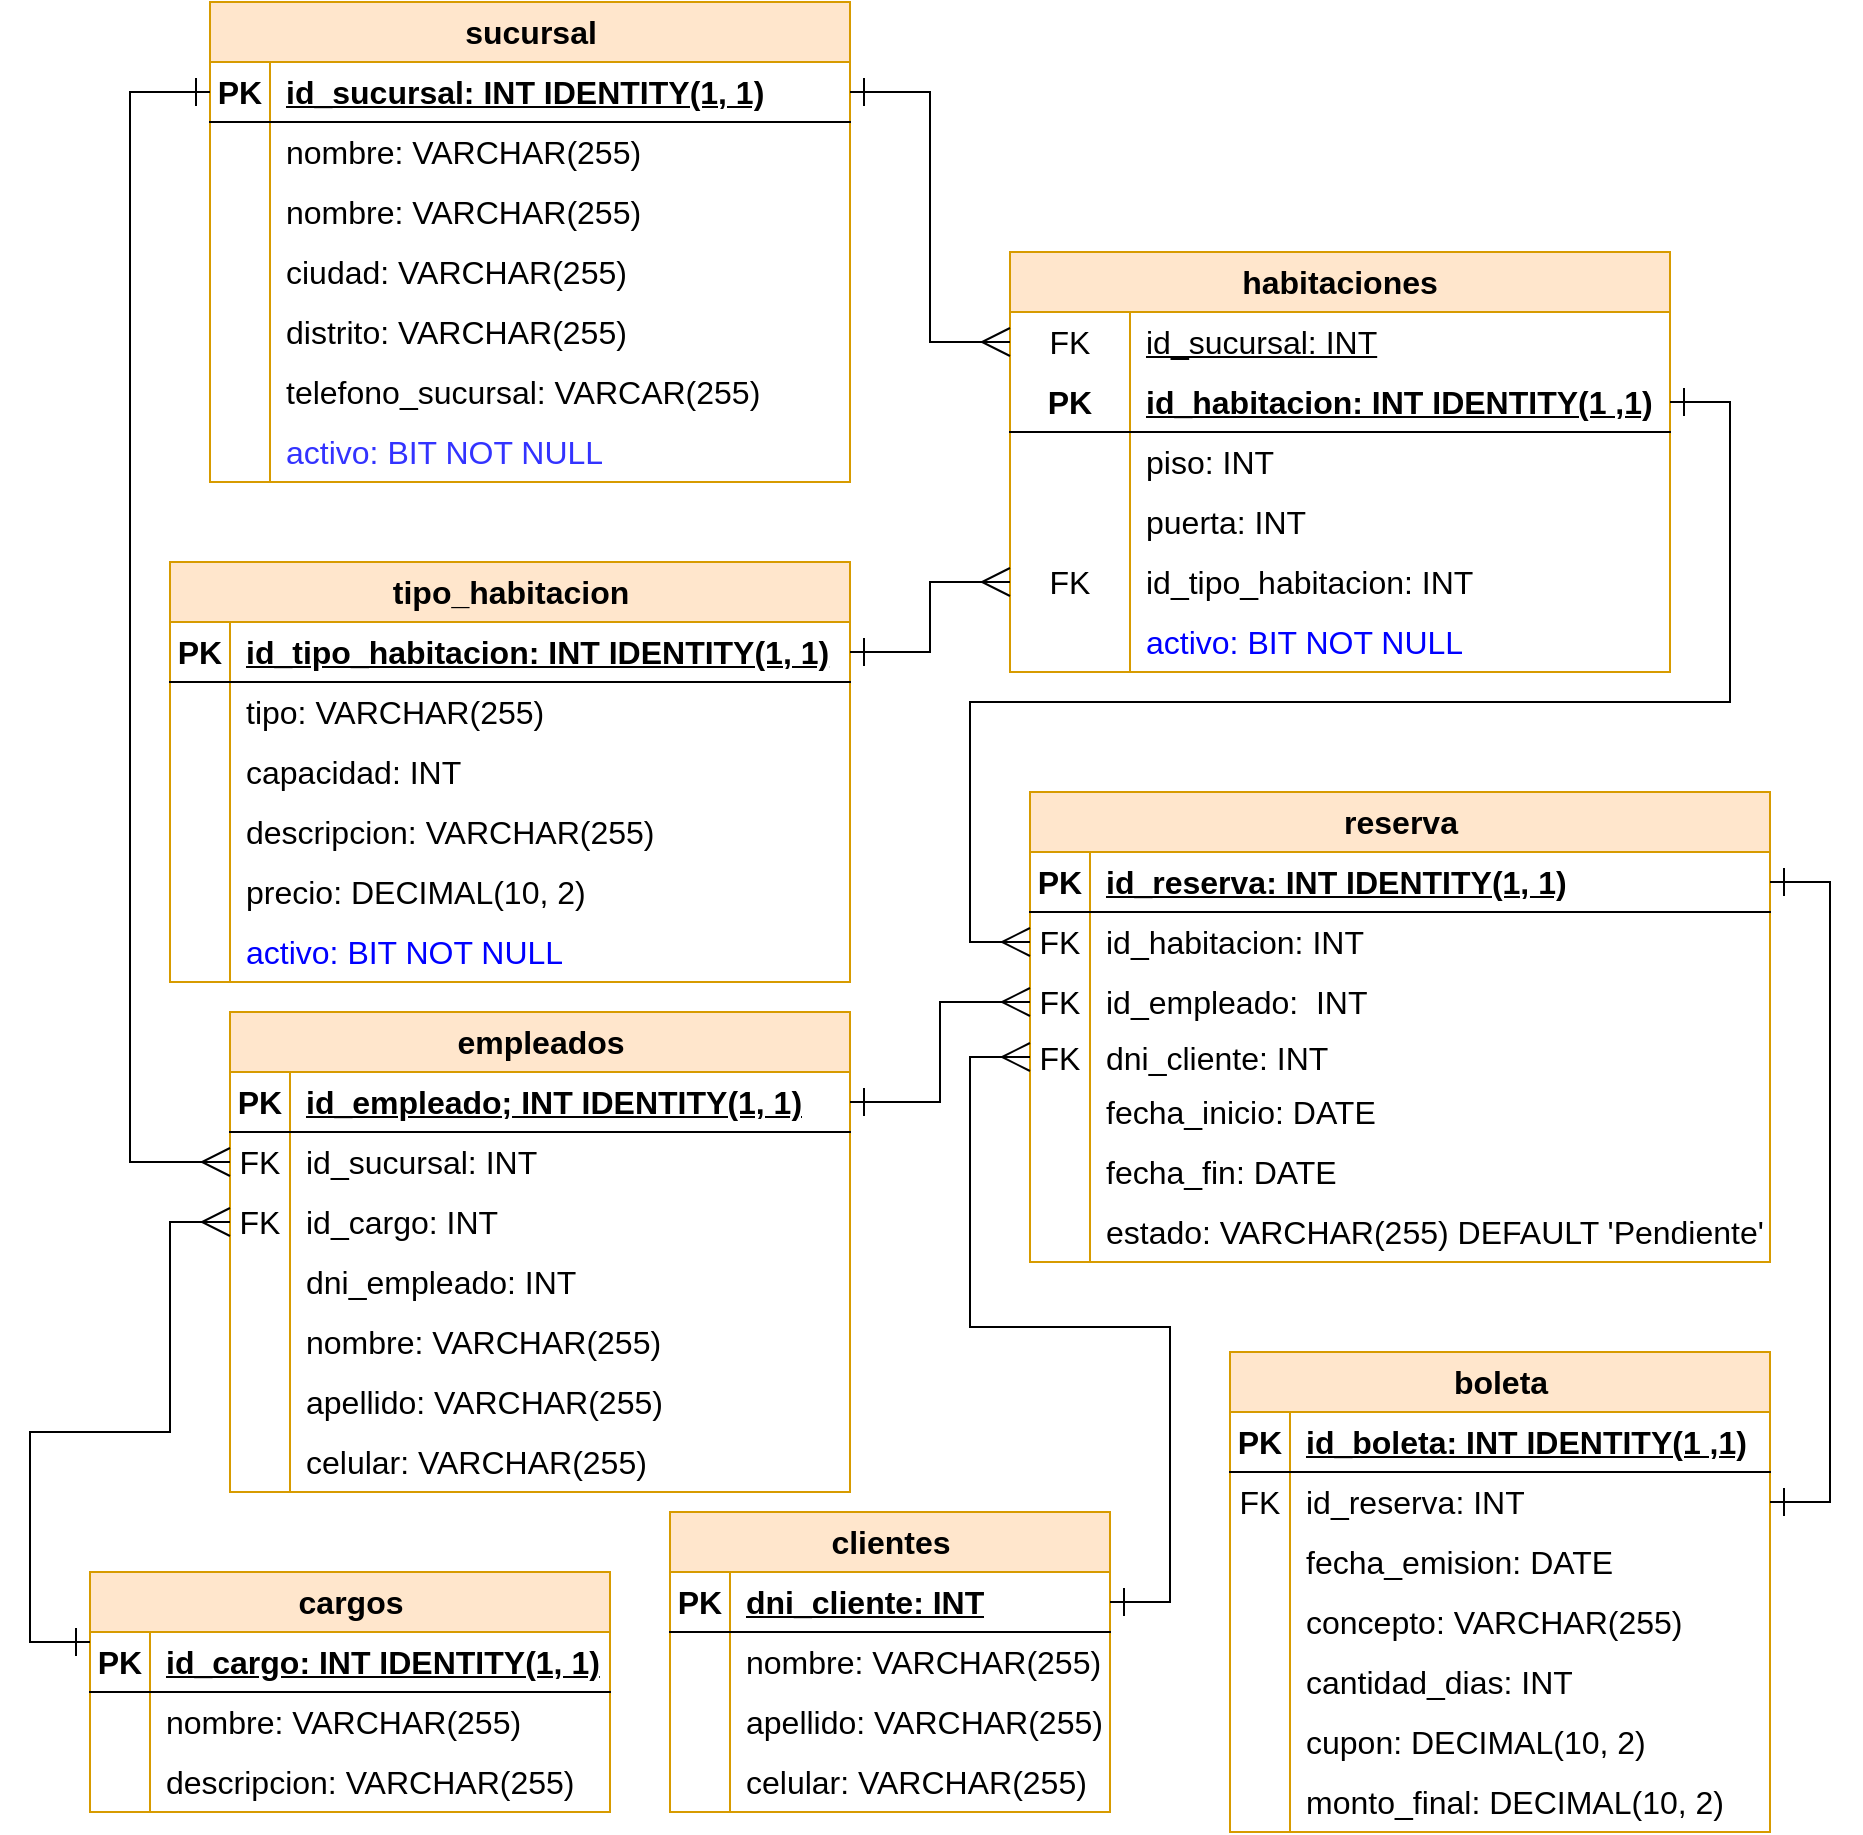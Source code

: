 <mxfile version="21.6.1" type="device">
  <diagram name="Página-1" id="YOK00ozwjnFonZcXRfXA">
    <mxGraphModel dx="1746" dy="1093" grid="1" gridSize="10" guides="1" tooltips="1" connect="1" arrows="1" fold="1" page="1" pageScale="1" pageWidth="827" pageHeight="1169" math="0" shadow="0">
      <root>
        <mxCell id="0" />
        <mxCell id="1" parent="0" />
        <mxCell id="idw_pob4-VaM7m_s-vsf-1" value="sucursal" style="shape=table;startSize=30;container=1;collapsible=1;childLayout=tableLayout;fixedRows=1;rowLines=0;fontStyle=1;align=center;resizeLast=1;html=1;fontSize=16;fillColor=#ffe6cc;strokeColor=#d79b00;" parent="1" vertex="1">
          <mxGeometry x="120" y="150" width="320" height="240" as="geometry" />
        </mxCell>
        <mxCell id="idw_pob4-VaM7m_s-vsf-2" value="" style="shape=tableRow;horizontal=0;startSize=0;swimlaneHead=0;swimlaneBody=0;fillColor=none;collapsible=0;dropTarget=0;points=[[0,0.5],[1,0.5]];portConstraint=eastwest;top=0;left=0;right=0;bottom=1;fontSize=16;" parent="idw_pob4-VaM7m_s-vsf-1" vertex="1">
          <mxGeometry y="30" width="320" height="30" as="geometry" />
        </mxCell>
        <mxCell id="idw_pob4-VaM7m_s-vsf-3" value="PK" style="shape=partialRectangle;connectable=0;fillColor=none;top=0;left=0;bottom=0;right=0;fontStyle=1;overflow=hidden;whiteSpace=wrap;html=1;fontSize=16;" parent="idw_pob4-VaM7m_s-vsf-2" vertex="1">
          <mxGeometry width="30" height="30" as="geometry">
            <mxRectangle width="30" height="30" as="alternateBounds" />
          </mxGeometry>
        </mxCell>
        <mxCell id="idw_pob4-VaM7m_s-vsf-4" value="id_sucursal: INT IDENTITY(1, 1)" style="shape=partialRectangle;connectable=0;fillColor=none;top=0;left=0;bottom=0;right=0;align=left;spacingLeft=6;fontStyle=5;overflow=hidden;whiteSpace=wrap;html=1;fontSize=16;" parent="idw_pob4-VaM7m_s-vsf-2" vertex="1">
          <mxGeometry x="30" width="290" height="30" as="geometry">
            <mxRectangle width="290" height="30" as="alternateBounds" />
          </mxGeometry>
        </mxCell>
        <mxCell id="90td7QfZkLWVVBEEtIiL-7" value="" style="shape=tableRow;horizontal=0;startSize=0;swimlaneHead=0;swimlaneBody=0;fillColor=none;collapsible=0;dropTarget=0;points=[[0,0.5],[1,0.5]];portConstraint=eastwest;top=0;left=0;right=0;bottom=0;fontSize=16;" vertex="1" parent="idw_pob4-VaM7m_s-vsf-1">
          <mxGeometry y="60" width="320" height="30" as="geometry" />
        </mxCell>
        <mxCell id="90td7QfZkLWVVBEEtIiL-8" value="" style="shape=partialRectangle;connectable=0;fillColor=none;top=0;left=0;bottom=0;right=0;editable=1;overflow=hidden;whiteSpace=wrap;html=1;fontSize=16;" vertex="1" parent="90td7QfZkLWVVBEEtIiL-7">
          <mxGeometry width="30" height="30" as="geometry">
            <mxRectangle width="30" height="30" as="alternateBounds" />
          </mxGeometry>
        </mxCell>
        <mxCell id="90td7QfZkLWVVBEEtIiL-9" value="nombre: VARCHAR(255)" style="shape=partialRectangle;connectable=0;fillColor=none;top=0;left=0;bottom=0;right=0;align=left;spacingLeft=6;overflow=hidden;whiteSpace=wrap;html=1;fontSize=16;" vertex="1" parent="90td7QfZkLWVVBEEtIiL-7">
          <mxGeometry x="30" width="290" height="30" as="geometry">
            <mxRectangle width="290" height="30" as="alternateBounds" />
          </mxGeometry>
        </mxCell>
        <mxCell id="idw_pob4-VaM7m_s-vsf-5" value="" style="shape=tableRow;horizontal=0;startSize=0;swimlaneHead=0;swimlaneBody=0;fillColor=none;collapsible=0;dropTarget=0;points=[[0,0.5],[1,0.5]];portConstraint=eastwest;top=0;left=0;right=0;bottom=0;fontSize=16;" parent="idw_pob4-VaM7m_s-vsf-1" vertex="1">
          <mxGeometry y="90" width="320" height="30" as="geometry" />
        </mxCell>
        <mxCell id="idw_pob4-VaM7m_s-vsf-6" value="" style="shape=partialRectangle;connectable=0;fillColor=none;top=0;left=0;bottom=0;right=0;editable=1;overflow=hidden;whiteSpace=wrap;html=1;fontSize=16;" parent="idw_pob4-VaM7m_s-vsf-5" vertex="1">
          <mxGeometry width="30" height="30" as="geometry">
            <mxRectangle width="30" height="30" as="alternateBounds" />
          </mxGeometry>
        </mxCell>
        <mxCell id="idw_pob4-VaM7m_s-vsf-7" value="nombre: VARCHAR(255)" style="shape=partialRectangle;connectable=0;fillColor=none;top=0;left=0;bottom=0;right=0;align=left;spacingLeft=6;overflow=hidden;whiteSpace=wrap;html=1;fontSize=16;" parent="idw_pob4-VaM7m_s-vsf-5" vertex="1">
          <mxGeometry x="30" width="290" height="30" as="geometry">
            <mxRectangle width="290" height="30" as="alternateBounds" />
          </mxGeometry>
        </mxCell>
        <mxCell id="idw_pob4-VaM7m_s-vsf-8" value="" style="shape=tableRow;horizontal=0;startSize=0;swimlaneHead=0;swimlaneBody=0;fillColor=none;collapsible=0;dropTarget=0;points=[[0,0.5],[1,0.5]];portConstraint=eastwest;top=0;left=0;right=0;bottom=0;fontSize=16;" parent="idw_pob4-VaM7m_s-vsf-1" vertex="1">
          <mxGeometry y="120" width="320" height="30" as="geometry" />
        </mxCell>
        <mxCell id="idw_pob4-VaM7m_s-vsf-9" value="" style="shape=partialRectangle;connectable=0;fillColor=none;top=0;left=0;bottom=0;right=0;editable=1;overflow=hidden;whiteSpace=wrap;html=1;fontSize=16;" parent="idw_pob4-VaM7m_s-vsf-8" vertex="1">
          <mxGeometry width="30" height="30" as="geometry">
            <mxRectangle width="30" height="30" as="alternateBounds" />
          </mxGeometry>
        </mxCell>
        <mxCell id="idw_pob4-VaM7m_s-vsf-10" value="ciudad: VARCHAR(255)" style="shape=partialRectangle;connectable=0;fillColor=none;top=0;left=0;bottom=0;right=0;align=left;spacingLeft=6;overflow=hidden;whiteSpace=wrap;html=1;fontSize=16;" parent="idw_pob4-VaM7m_s-vsf-8" vertex="1">
          <mxGeometry x="30" width="290" height="30" as="geometry">
            <mxRectangle width="290" height="30" as="alternateBounds" />
          </mxGeometry>
        </mxCell>
        <mxCell id="idw_pob4-VaM7m_s-vsf-11" value="" style="shape=tableRow;horizontal=0;startSize=0;swimlaneHead=0;swimlaneBody=0;fillColor=none;collapsible=0;dropTarget=0;points=[[0,0.5],[1,0.5]];portConstraint=eastwest;top=0;left=0;right=0;bottom=0;fontSize=16;" parent="idw_pob4-VaM7m_s-vsf-1" vertex="1">
          <mxGeometry y="150" width="320" height="30" as="geometry" />
        </mxCell>
        <mxCell id="idw_pob4-VaM7m_s-vsf-12" value="" style="shape=partialRectangle;connectable=0;fillColor=none;top=0;left=0;bottom=0;right=0;editable=1;overflow=hidden;whiteSpace=wrap;html=1;fontSize=16;" parent="idw_pob4-VaM7m_s-vsf-11" vertex="1">
          <mxGeometry width="30" height="30" as="geometry">
            <mxRectangle width="30" height="30" as="alternateBounds" />
          </mxGeometry>
        </mxCell>
        <mxCell id="idw_pob4-VaM7m_s-vsf-13" value="distrito: VARCHAR(255)" style="shape=partialRectangle;connectable=0;fillColor=none;top=0;left=0;bottom=0;right=0;align=left;spacingLeft=6;overflow=hidden;whiteSpace=wrap;html=1;fontSize=16;" parent="idw_pob4-VaM7m_s-vsf-11" vertex="1">
          <mxGeometry x="30" width="290" height="30" as="geometry">
            <mxRectangle width="290" height="30" as="alternateBounds" />
          </mxGeometry>
        </mxCell>
        <mxCell id="x_uwoALJiK5dvlnvpX-8-1" style="shape=tableRow;horizontal=0;startSize=0;swimlaneHead=0;swimlaneBody=0;fillColor=none;collapsible=0;dropTarget=0;points=[[0,0.5],[1,0.5]];portConstraint=eastwest;top=0;left=0;right=0;bottom=0;fontSize=16;" parent="idw_pob4-VaM7m_s-vsf-1" vertex="1">
          <mxGeometry y="180" width="320" height="30" as="geometry" />
        </mxCell>
        <mxCell id="x_uwoALJiK5dvlnvpX-8-2" style="shape=partialRectangle;connectable=0;fillColor=none;top=0;left=0;bottom=0;right=0;editable=1;overflow=hidden;whiteSpace=wrap;html=1;fontSize=16;" parent="x_uwoALJiK5dvlnvpX-8-1" vertex="1">
          <mxGeometry width="30" height="30" as="geometry">
            <mxRectangle width="30" height="30" as="alternateBounds" />
          </mxGeometry>
        </mxCell>
        <mxCell id="x_uwoALJiK5dvlnvpX-8-3" value="telefono_sucursal: VARCAR(255)" style="shape=partialRectangle;connectable=0;fillColor=none;top=0;left=0;bottom=0;right=0;align=left;spacingLeft=6;overflow=hidden;whiteSpace=wrap;html=1;fontSize=16;" parent="x_uwoALJiK5dvlnvpX-8-1" vertex="1">
          <mxGeometry x="30" width="290" height="30" as="geometry">
            <mxRectangle width="290" height="30" as="alternateBounds" />
          </mxGeometry>
        </mxCell>
        <mxCell id="90td7QfZkLWVVBEEtIiL-4" style="shape=tableRow;horizontal=0;startSize=0;swimlaneHead=0;swimlaneBody=0;fillColor=none;collapsible=0;dropTarget=0;points=[[0,0.5],[1,0.5]];portConstraint=eastwest;top=0;left=0;right=0;bottom=0;fontSize=16;" vertex="1" parent="idw_pob4-VaM7m_s-vsf-1">
          <mxGeometry y="210" width="320" height="30" as="geometry" />
        </mxCell>
        <mxCell id="90td7QfZkLWVVBEEtIiL-5" style="shape=partialRectangle;connectable=0;fillColor=none;top=0;left=0;bottom=0;right=0;editable=1;overflow=hidden;whiteSpace=wrap;html=1;fontSize=16;" vertex="1" parent="90td7QfZkLWVVBEEtIiL-4">
          <mxGeometry width="30" height="30" as="geometry">
            <mxRectangle width="30" height="30" as="alternateBounds" />
          </mxGeometry>
        </mxCell>
        <mxCell id="90td7QfZkLWVVBEEtIiL-6" value="activo: BIT NOT NULL" style="shape=partialRectangle;connectable=0;fillColor=none;top=0;left=0;bottom=0;right=0;align=left;spacingLeft=6;overflow=hidden;whiteSpace=wrap;html=1;fontSize=16;fontColor=#3333FF;" vertex="1" parent="90td7QfZkLWVVBEEtIiL-4">
          <mxGeometry x="30" width="290" height="30" as="geometry">
            <mxRectangle width="290" height="30" as="alternateBounds" />
          </mxGeometry>
        </mxCell>
        <mxCell id="idw_pob4-VaM7m_s-vsf-14" value="tipo_habitacion" style="shape=table;startSize=30;container=1;collapsible=1;childLayout=tableLayout;fixedRows=1;rowLines=0;fontStyle=1;align=center;resizeLast=1;html=1;fontSize=16;fillColor=#ffe6cc;strokeColor=#d79b00;" parent="1" vertex="1">
          <mxGeometry x="100" y="430" width="340" height="210" as="geometry" />
        </mxCell>
        <mxCell id="idw_pob4-VaM7m_s-vsf-15" value="" style="shape=tableRow;horizontal=0;startSize=0;swimlaneHead=0;swimlaneBody=0;fillColor=none;collapsible=0;dropTarget=0;points=[[0,0.5],[1,0.5]];portConstraint=eastwest;top=0;left=0;right=0;bottom=1;fontSize=16;" parent="idw_pob4-VaM7m_s-vsf-14" vertex="1">
          <mxGeometry y="30" width="340" height="30" as="geometry" />
        </mxCell>
        <mxCell id="idw_pob4-VaM7m_s-vsf-16" value="PK" style="shape=partialRectangle;connectable=0;fillColor=none;top=0;left=0;bottom=0;right=0;fontStyle=1;overflow=hidden;whiteSpace=wrap;html=1;fontSize=16;" parent="idw_pob4-VaM7m_s-vsf-15" vertex="1">
          <mxGeometry width="30" height="30" as="geometry">
            <mxRectangle width="30" height="30" as="alternateBounds" />
          </mxGeometry>
        </mxCell>
        <mxCell id="idw_pob4-VaM7m_s-vsf-17" value="id_tipo_habitacion: INT IDENTITY(1, 1)" style="shape=partialRectangle;connectable=0;fillColor=none;top=0;left=0;bottom=0;right=0;align=left;spacingLeft=6;fontStyle=5;overflow=hidden;whiteSpace=wrap;html=1;fontSize=16;" parent="idw_pob4-VaM7m_s-vsf-15" vertex="1">
          <mxGeometry x="30" width="310" height="30" as="geometry">
            <mxRectangle width="310" height="30" as="alternateBounds" />
          </mxGeometry>
        </mxCell>
        <mxCell id="idw_pob4-VaM7m_s-vsf-18" value="" style="shape=tableRow;horizontal=0;startSize=0;swimlaneHead=0;swimlaneBody=0;fillColor=none;collapsible=0;dropTarget=0;points=[[0,0.5],[1,0.5]];portConstraint=eastwest;top=0;left=0;right=0;bottom=0;fontSize=16;" parent="idw_pob4-VaM7m_s-vsf-14" vertex="1">
          <mxGeometry y="60" width="340" height="30" as="geometry" />
        </mxCell>
        <mxCell id="idw_pob4-VaM7m_s-vsf-19" value="" style="shape=partialRectangle;connectable=0;fillColor=none;top=0;left=0;bottom=0;right=0;editable=1;overflow=hidden;whiteSpace=wrap;html=1;fontSize=16;" parent="idw_pob4-VaM7m_s-vsf-18" vertex="1">
          <mxGeometry width="30" height="30" as="geometry">
            <mxRectangle width="30" height="30" as="alternateBounds" />
          </mxGeometry>
        </mxCell>
        <mxCell id="idw_pob4-VaM7m_s-vsf-20" value="tipo: VARCHAR(255)" style="shape=partialRectangle;connectable=0;fillColor=none;top=0;left=0;bottom=0;right=0;align=left;spacingLeft=6;overflow=hidden;whiteSpace=wrap;html=1;fontSize=16;" parent="idw_pob4-VaM7m_s-vsf-18" vertex="1">
          <mxGeometry x="30" width="310" height="30" as="geometry">
            <mxRectangle width="310" height="30" as="alternateBounds" />
          </mxGeometry>
        </mxCell>
        <mxCell id="idw_pob4-VaM7m_s-vsf-21" value="" style="shape=tableRow;horizontal=0;startSize=0;swimlaneHead=0;swimlaneBody=0;fillColor=none;collapsible=0;dropTarget=0;points=[[0,0.5],[1,0.5]];portConstraint=eastwest;top=0;left=0;right=0;bottom=0;fontSize=16;" parent="idw_pob4-VaM7m_s-vsf-14" vertex="1">
          <mxGeometry y="90" width="340" height="30" as="geometry" />
        </mxCell>
        <mxCell id="idw_pob4-VaM7m_s-vsf-22" value="" style="shape=partialRectangle;connectable=0;fillColor=none;top=0;left=0;bottom=0;right=0;editable=1;overflow=hidden;whiteSpace=wrap;html=1;fontSize=16;" parent="idw_pob4-VaM7m_s-vsf-21" vertex="1">
          <mxGeometry width="30" height="30" as="geometry">
            <mxRectangle width="30" height="30" as="alternateBounds" />
          </mxGeometry>
        </mxCell>
        <mxCell id="idw_pob4-VaM7m_s-vsf-23" value="capacidad: INT" style="shape=partialRectangle;connectable=0;fillColor=none;top=0;left=0;bottom=0;right=0;align=left;spacingLeft=6;overflow=hidden;whiteSpace=wrap;html=1;fontSize=16;" parent="idw_pob4-VaM7m_s-vsf-21" vertex="1">
          <mxGeometry x="30" width="310" height="30" as="geometry">
            <mxRectangle width="310" height="30" as="alternateBounds" />
          </mxGeometry>
        </mxCell>
        <mxCell id="idw_pob4-VaM7m_s-vsf-24" value="" style="shape=tableRow;horizontal=0;startSize=0;swimlaneHead=0;swimlaneBody=0;fillColor=none;collapsible=0;dropTarget=0;points=[[0,0.5],[1,0.5]];portConstraint=eastwest;top=0;left=0;right=0;bottom=0;fontSize=16;" parent="idw_pob4-VaM7m_s-vsf-14" vertex="1">
          <mxGeometry y="120" width="340" height="30" as="geometry" />
        </mxCell>
        <mxCell id="idw_pob4-VaM7m_s-vsf-25" value="" style="shape=partialRectangle;connectable=0;fillColor=none;top=0;left=0;bottom=0;right=0;editable=1;overflow=hidden;whiteSpace=wrap;html=1;fontSize=16;" parent="idw_pob4-VaM7m_s-vsf-24" vertex="1">
          <mxGeometry width="30" height="30" as="geometry">
            <mxRectangle width="30" height="30" as="alternateBounds" />
          </mxGeometry>
        </mxCell>
        <mxCell id="idw_pob4-VaM7m_s-vsf-26" value="descripcion: VARCHAR(255)" style="shape=partialRectangle;connectable=0;fillColor=none;top=0;left=0;bottom=0;right=0;align=left;spacingLeft=6;overflow=hidden;whiteSpace=wrap;html=1;fontSize=16;" parent="idw_pob4-VaM7m_s-vsf-24" vertex="1">
          <mxGeometry x="30" width="310" height="30" as="geometry">
            <mxRectangle width="310" height="30" as="alternateBounds" />
          </mxGeometry>
        </mxCell>
        <mxCell id="idw_pob4-VaM7m_s-vsf-27" style="shape=tableRow;horizontal=0;startSize=0;swimlaneHead=0;swimlaneBody=0;fillColor=none;collapsible=0;dropTarget=0;points=[[0,0.5],[1,0.5]];portConstraint=eastwest;top=0;left=0;right=0;bottom=0;fontSize=16;" parent="idw_pob4-VaM7m_s-vsf-14" vertex="1">
          <mxGeometry y="150" width="340" height="30" as="geometry" />
        </mxCell>
        <mxCell id="idw_pob4-VaM7m_s-vsf-28" style="shape=partialRectangle;connectable=0;fillColor=none;top=0;left=0;bottom=0;right=0;editable=1;overflow=hidden;whiteSpace=wrap;html=1;fontSize=16;" parent="idw_pob4-VaM7m_s-vsf-27" vertex="1">
          <mxGeometry width="30" height="30" as="geometry">
            <mxRectangle width="30" height="30" as="alternateBounds" />
          </mxGeometry>
        </mxCell>
        <mxCell id="idw_pob4-VaM7m_s-vsf-29" value="precio: DECIMAL(10, 2)" style="shape=partialRectangle;connectable=0;fillColor=none;top=0;left=0;bottom=0;right=0;align=left;spacingLeft=6;overflow=hidden;whiteSpace=wrap;html=1;fontSize=16;" parent="idw_pob4-VaM7m_s-vsf-27" vertex="1">
          <mxGeometry x="30" width="310" height="30" as="geometry">
            <mxRectangle width="310" height="30" as="alternateBounds" />
          </mxGeometry>
        </mxCell>
        <mxCell id="90td7QfZkLWVVBEEtIiL-1" style="shape=tableRow;horizontal=0;startSize=0;swimlaneHead=0;swimlaneBody=0;fillColor=none;collapsible=0;dropTarget=0;points=[[0,0.5],[1,0.5]];portConstraint=eastwest;top=0;left=0;right=0;bottom=0;fontSize=16;" vertex="1" parent="idw_pob4-VaM7m_s-vsf-14">
          <mxGeometry y="180" width="340" height="30" as="geometry" />
        </mxCell>
        <mxCell id="90td7QfZkLWVVBEEtIiL-2" style="shape=partialRectangle;connectable=0;fillColor=none;top=0;left=0;bottom=0;right=0;editable=1;overflow=hidden;whiteSpace=wrap;html=1;fontSize=16;" vertex="1" parent="90td7QfZkLWVVBEEtIiL-1">
          <mxGeometry width="30" height="30" as="geometry">
            <mxRectangle width="30" height="30" as="alternateBounds" />
          </mxGeometry>
        </mxCell>
        <mxCell id="90td7QfZkLWVVBEEtIiL-3" value="activo: BIT NOT NULL" style="shape=partialRectangle;connectable=0;fillColor=none;top=0;left=0;bottom=0;right=0;align=left;spacingLeft=6;overflow=hidden;whiteSpace=wrap;html=1;fontSize=16;fontColor=#0000FF;" vertex="1" parent="90td7QfZkLWVVBEEtIiL-1">
          <mxGeometry x="30" width="310" height="30" as="geometry">
            <mxRectangle width="310" height="30" as="alternateBounds" />
          </mxGeometry>
        </mxCell>
        <mxCell id="idw_pob4-VaM7m_s-vsf-33" value="habitaciones" style="shape=table;startSize=30;container=1;collapsible=1;childLayout=tableLayout;fixedRows=1;rowLines=0;fontStyle=1;align=center;resizeLast=1;html=1;whiteSpace=wrap;fontSize=16;fillColor=#ffe6cc;strokeColor=#d79b00;" parent="1" vertex="1">
          <mxGeometry x="520" y="275" width="330" height="210" as="geometry" />
        </mxCell>
        <mxCell id="idw_pob4-VaM7m_s-vsf-34" value="" style="shape=tableRow;horizontal=0;startSize=0;swimlaneHead=0;swimlaneBody=0;fillColor=none;collapsible=0;dropTarget=0;points=[[0,0.5],[1,0.5]];portConstraint=eastwest;top=0;left=0;right=0;bottom=0;html=1;fontSize=16;" parent="idw_pob4-VaM7m_s-vsf-33" vertex="1">
          <mxGeometry y="30" width="330" height="30" as="geometry" />
        </mxCell>
        <mxCell id="idw_pob4-VaM7m_s-vsf-35" value="FK" style="shape=partialRectangle;connectable=0;fillColor=none;top=0;left=0;bottom=0;right=0;fontStyle=0;overflow=hidden;html=1;whiteSpace=wrap;fontSize=16;" parent="idw_pob4-VaM7m_s-vsf-34" vertex="1">
          <mxGeometry width="60" height="30" as="geometry">
            <mxRectangle width="60" height="30" as="alternateBounds" />
          </mxGeometry>
        </mxCell>
        <mxCell id="idw_pob4-VaM7m_s-vsf-36" value="id_sucursal: INT" style="shape=partialRectangle;connectable=0;fillColor=none;top=0;left=0;bottom=0;right=0;align=left;spacingLeft=6;fontStyle=4;overflow=hidden;html=1;whiteSpace=wrap;fontSize=16;" parent="idw_pob4-VaM7m_s-vsf-34" vertex="1">
          <mxGeometry x="60" width="270" height="30" as="geometry">
            <mxRectangle width="270" height="30" as="alternateBounds" />
          </mxGeometry>
        </mxCell>
        <mxCell id="idw_pob4-VaM7m_s-vsf-37" value="" style="shape=tableRow;horizontal=0;startSize=0;swimlaneHead=0;swimlaneBody=0;fillColor=none;collapsible=0;dropTarget=0;points=[[0,0.5],[1,0.5]];portConstraint=eastwest;top=0;left=0;right=0;bottom=1;html=1;fontSize=16;" parent="idw_pob4-VaM7m_s-vsf-33" vertex="1">
          <mxGeometry y="60" width="330" height="30" as="geometry" />
        </mxCell>
        <mxCell id="idw_pob4-VaM7m_s-vsf-38" value="PK" style="shape=partialRectangle;connectable=0;fillColor=none;top=0;left=0;bottom=0;right=0;fontStyle=1;overflow=hidden;html=1;whiteSpace=wrap;fontSize=16;" parent="idw_pob4-VaM7m_s-vsf-37" vertex="1">
          <mxGeometry width="60" height="30" as="geometry">
            <mxRectangle width="60" height="30" as="alternateBounds" />
          </mxGeometry>
        </mxCell>
        <mxCell id="idw_pob4-VaM7m_s-vsf-39" value="id_habitacion: INT IDENTITY(1 ,1)" style="shape=partialRectangle;connectable=0;fillColor=none;top=0;left=0;bottom=0;right=0;align=left;spacingLeft=6;fontStyle=5;overflow=hidden;html=1;whiteSpace=wrap;fontSize=16;" parent="idw_pob4-VaM7m_s-vsf-37" vertex="1">
          <mxGeometry x="60" width="270" height="30" as="geometry">
            <mxRectangle width="270" height="30" as="alternateBounds" />
          </mxGeometry>
        </mxCell>
        <mxCell id="idw_pob4-VaM7m_s-vsf-40" value="" style="shape=tableRow;horizontal=0;startSize=0;swimlaneHead=0;swimlaneBody=0;fillColor=none;collapsible=0;dropTarget=0;points=[[0,0.5],[1,0.5]];portConstraint=eastwest;top=0;left=0;right=0;bottom=0;html=1;fontSize=16;" parent="idw_pob4-VaM7m_s-vsf-33" vertex="1">
          <mxGeometry y="90" width="330" height="30" as="geometry" />
        </mxCell>
        <mxCell id="idw_pob4-VaM7m_s-vsf-41" value="" style="shape=partialRectangle;connectable=0;fillColor=none;top=0;left=0;bottom=0;right=0;editable=1;overflow=hidden;html=1;whiteSpace=wrap;fontSize=16;" parent="idw_pob4-VaM7m_s-vsf-40" vertex="1">
          <mxGeometry width="60" height="30" as="geometry">
            <mxRectangle width="60" height="30" as="alternateBounds" />
          </mxGeometry>
        </mxCell>
        <mxCell id="idw_pob4-VaM7m_s-vsf-42" value="piso: INT" style="shape=partialRectangle;connectable=0;fillColor=none;top=0;left=0;bottom=0;right=0;align=left;spacingLeft=6;overflow=hidden;html=1;whiteSpace=wrap;fontSize=16;" parent="idw_pob4-VaM7m_s-vsf-40" vertex="1">
          <mxGeometry x="60" width="270" height="30" as="geometry">
            <mxRectangle width="270" height="30" as="alternateBounds" />
          </mxGeometry>
        </mxCell>
        <mxCell id="idw_pob4-VaM7m_s-vsf-43" value="" style="shape=tableRow;horizontal=0;startSize=0;swimlaneHead=0;swimlaneBody=0;fillColor=none;collapsible=0;dropTarget=0;points=[[0,0.5],[1,0.5]];portConstraint=eastwest;top=0;left=0;right=0;bottom=0;html=1;fontSize=16;" parent="idw_pob4-VaM7m_s-vsf-33" vertex="1">
          <mxGeometry y="120" width="330" height="30" as="geometry" />
        </mxCell>
        <mxCell id="idw_pob4-VaM7m_s-vsf-44" value="" style="shape=partialRectangle;connectable=0;fillColor=none;top=0;left=0;bottom=0;right=0;editable=1;overflow=hidden;html=1;whiteSpace=wrap;fontSize=16;" parent="idw_pob4-VaM7m_s-vsf-43" vertex="1">
          <mxGeometry width="60" height="30" as="geometry">
            <mxRectangle width="60" height="30" as="alternateBounds" />
          </mxGeometry>
        </mxCell>
        <mxCell id="idw_pob4-VaM7m_s-vsf-45" value="puerta: INT" style="shape=partialRectangle;connectable=0;fillColor=none;top=0;left=0;bottom=0;right=0;align=left;spacingLeft=6;overflow=hidden;html=1;whiteSpace=wrap;fontSize=16;" parent="idw_pob4-VaM7m_s-vsf-43" vertex="1">
          <mxGeometry x="60" width="270" height="30" as="geometry">
            <mxRectangle width="270" height="30" as="alternateBounds" />
          </mxGeometry>
        </mxCell>
        <mxCell id="idw_pob4-VaM7m_s-vsf-46" style="shape=tableRow;horizontal=0;startSize=0;swimlaneHead=0;swimlaneBody=0;fillColor=none;collapsible=0;dropTarget=0;points=[[0,0.5],[1,0.5]];portConstraint=eastwest;top=0;left=0;right=0;bottom=0;html=1;fontSize=16;" parent="idw_pob4-VaM7m_s-vsf-33" vertex="1">
          <mxGeometry y="150" width="330" height="30" as="geometry" />
        </mxCell>
        <mxCell id="idw_pob4-VaM7m_s-vsf-47" value="FK" style="shape=partialRectangle;connectable=0;fillColor=none;top=0;left=0;bottom=0;right=0;editable=1;overflow=hidden;html=1;whiteSpace=wrap;fontSize=16;" parent="idw_pob4-VaM7m_s-vsf-46" vertex="1">
          <mxGeometry width="60" height="30" as="geometry">
            <mxRectangle width="60" height="30" as="alternateBounds" />
          </mxGeometry>
        </mxCell>
        <mxCell id="idw_pob4-VaM7m_s-vsf-48" value="id_tipo_habitacion: INT" style="shape=partialRectangle;connectable=0;fillColor=none;top=0;left=0;bottom=0;right=0;align=left;spacingLeft=6;overflow=hidden;html=1;whiteSpace=wrap;fontSize=16;" parent="idw_pob4-VaM7m_s-vsf-46" vertex="1">
          <mxGeometry x="60" width="270" height="30" as="geometry">
            <mxRectangle width="270" height="30" as="alternateBounds" />
          </mxGeometry>
        </mxCell>
        <mxCell id="90td7QfZkLWVVBEEtIiL-10" style="shape=tableRow;horizontal=0;startSize=0;swimlaneHead=0;swimlaneBody=0;fillColor=none;collapsible=0;dropTarget=0;points=[[0,0.5],[1,0.5]];portConstraint=eastwest;top=0;left=0;right=0;bottom=0;html=1;fontSize=16;" vertex="1" parent="idw_pob4-VaM7m_s-vsf-33">
          <mxGeometry y="180" width="330" height="30" as="geometry" />
        </mxCell>
        <mxCell id="90td7QfZkLWVVBEEtIiL-11" style="shape=partialRectangle;connectable=0;fillColor=none;top=0;left=0;bottom=0;right=0;editable=1;overflow=hidden;html=1;whiteSpace=wrap;fontSize=16;" vertex="1" parent="90td7QfZkLWVVBEEtIiL-10">
          <mxGeometry width="60" height="30" as="geometry">
            <mxRectangle width="60" height="30" as="alternateBounds" />
          </mxGeometry>
        </mxCell>
        <mxCell id="90td7QfZkLWVVBEEtIiL-12" value="activo: BIT NOT NULL" style="shape=partialRectangle;connectable=0;fillColor=none;top=0;left=0;bottom=0;right=0;align=left;spacingLeft=6;overflow=hidden;html=1;whiteSpace=wrap;fontSize=16;fontColor=#0000FF;" vertex="1" parent="90td7QfZkLWVVBEEtIiL-10">
          <mxGeometry x="60" width="270" height="30" as="geometry">
            <mxRectangle width="270" height="30" as="alternateBounds" />
          </mxGeometry>
        </mxCell>
        <mxCell id="idw_pob4-VaM7m_s-vsf-49" value="clientes" style="shape=table;startSize=30;container=1;collapsible=1;childLayout=tableLayout;fixedRows=1;rowLines=0;fontStyle=1;align=center;resizeLast=1;html=1;fontSize=16;fillColor=#ffe6cc;strokeColor=#d79b00;" parent="1" vertex="1">
          <mxGeometry x="350" y="905" width="220" height="150" as="geometry" />
        </mxCell>
        <mxCell id="idw_pob4-VaM7m_s-vsf-50" value="" style="shape=tableRow;horizontal=0;startSize=0;swimlaneHead=0;swimlaneBody=0;fillColor=none;collapsible=0;dropTarget=0;points=[[0,0.5],[1,0.5]];portConstraint=eastwest;top=0;left=0;right=0;bottom=1;fontSize=16;" parent="idw_pob4-VaM7m_s-vsf-49" vertex="1">
          <mxGeometry y="30" width="220" height="30" as="geometry" />
        </mxCell>
        <mxCell id="idw_pob4-VaM7m_s-vsf-51" value="PK" style="shape=partialRectangle;connectable=0;fillColor=none;top=0;left=0;bottom=0;right=0;fontStyle=1;overflow=hidden;whiteSpace=wrap;html=1;fontSize=16;" parent="idw_pob4-VaM7m_s-vsf-50" vertex="1">
          <mxGeometry width="30" height="30" as="geometry">
            <mxRectangle width="30" height="30" as="alternateBounds" />
          </mxGeometry>
        </mxCell>
        <mxCell id="idw_pob4-VaM7m_s-vsf-52" value="dni_cliente: INT" style="shape=partialRectangle;connectable=0;fillColor=none;top=0;left=0;bottom=0;right=0;align=left;spacingLeft=6;fontStyle=5;overflow=hidden;whiteSpace=wrap;html=1;fontSize=16;" parent="idw_pob4-VaM7m_s-vsf-50" vertex="1">
          <mxGeometry x="30" width="190" height="30" as="geometry">
            <mxRectangle width="190" height="30" as="alternateBounds" />
          </mxGeometry>
        </mxCell>
        <mxCell id="idw_pob4-VaM7m_s-vsf-53" value="" style="shape=tableRow;horizontal=0;startSize=0;swimlaneHead=0;swimlaneBody=0;fillColor=none;collapsible=0;dropTarget=0;points=[[0,0.5],[1,0.5]];portConstraint=eastwest;top=0;left=0;right=0;bottom=0;fontSize=16;" parent="idw_pob4-VaM7m_s-vsf-49" vertex="1">
          <mxGeometry y="60" width="220" height="30" as="geometry" />
        </mxCell>
        <mxCell id="idw_pob4-VaM7m_s-vsf-54" value="" style="shape=partialRectangle;connectable=0;fillColor=none;top=0;left=0;bottom=0;right=0;editable=1;overflow=hidden;whiteSpace=wrap;html=1;fontSize=16;" parent="idw_pob4-VaM7m_s-vsf-53" vertex="1">
          <mxGeometry width="30" height="30" as="geometry">
            <mxRectangle width="30" height="30" as="alternateBounds" />
          </mxGeometry>
        </mxCell>
        <mxCell id="idw_pob4-VaM7m_s-vsf-55" value="nombre: VARCHAR(255)" style="shape=partialRectangle;connectable=0;fillColor=none;top=0;left=0;bottom=0;right=0;align=left;spacingLeft=6;overflow=hidden;whiteSpace=wrap;html=1;fontSize=16;" parent="idw_pob4-VaM7m_s-vsf-53" vertex="1">
          <mxGeometry x="30" width="190" height="30" as="geometry">
            <mxRectangle width="190" height="30" as="alternateBounds" />
          </mxGeometry>
        </mxCell>
        <mxCell id="idw_pob4-VaM7m_s-vsf-56" value="" style="shape=tableRow;horizontal=0;startSize=0;swimlaneHead=0;swimlaneBody=0;fillColor=none;collapsible=0;dropTarget=0;points=[[0,0.5],[1,0.5]];portConstraint=eastwest;top=0;left=0;right=0;bottom=0;fontSize=16;" parent="idw_pob4-VaM7m_s-vsf-49" vertex="1">
          <mxGeometry y="90" width="220" height="30" as="geometry" />
        </mxCell>
        <mxCell id="idw_pob4-VaM7m_s-vsf-57" value="" style="shape=partialRectangle;connectable=0;fillColor=none;top=0;left=0;bottom=0;right=0;editable=1;overflow=hidden;whiteSpace=wrap;html=1;fontSize=16;" parent="idw_pob4-VaM7m_s-vsf-56" vertex="1">
          <mxGeometry width="30" height="30" as="geometry">
            <mxRectangle width="30" height="30" as="alternateBounds" />
          </mxGeometry>
        </mxCell>
        <mxCell id="idw_pob4-VaM7m_s-vsf-58" value="apellido: VARCHAR(255)" style="shape=partialRectangle;connectable=0;fillColor=none;top=0;left=0;bottom=0;right=0;align=left;spacingLeft=6;overflow=hidden;whiteSpace=wrap;html=1;fontSize=16;" parent="idw_pob4-VaM7m_s-vsf-56" vertex="1">
          <mxGeometry x="30" width="190" height="30" as="geometry">
            <mxRectangle width="190" height="30" as="alternateBounds" />
          </mxGeometry>
        </mxCell>
        <mxCell id="idw_pob4-VaM7m_s-vsf-59" value="" style="shape=tableRow;horizontal=0;startSize=0;swimlaneHead=0;swimlaneBody=0;fillColor=none;collapsible=0;dropTarget=0;points=[[0,0.5],[1,0.5]];portConstraint=eastwest;top=0;left=0;right=0;bottom=0;fontSize=16;" parent="idw_pob4-VaM7m_s-vsf-49" vertex="1">
          <mxGeometry y="120" width="220" height="30" as="geometry" />
        </mxCell>
        <mxCell id="idw_pob4-VaM7m_s-vsf-60" value="" style="shape=partialRectangle;connectable=0;fillColor=none;top=0;left=0;bottom=0;right=0;editable=1;overflow=hidden;whiteSpace=wrap;html=1;fontSize=16;" parent="idw_pob4-VaM7m_s-vsf-59" vertex="1">
          <mxGeometry width="30" height="30" as="geometry">
            <mxRectangle width="30" height="30" as="alternateBounds" />
          </mxGeometry>
        </mxCell>
        <mxCell id="idw_pob4-VaM7m_s-vsf-61" value="celular: VARCHAR(255)" style="shape=partialRectangle;connectable=0;fillColor=none;top=0;left=0;bottom=0;right=0;align=left;spacingLeft=6;overflow=hidden;whiteSpace=wrap;html=1;fontSize=16;" parent="idw_pob4-VaM7m_s-vsf-59" vertex="1">
          <mxGeometry x="30" width="190" height="30" as="geometry">
            <mxRectangle width="190" height="30" as="alternateBounds" />
          </mxGeometry>
        </mxCell>
        <mxCell id="idw_pob4-VaM7m_s-vsf-62" value="reserva" style="shape=table;startSize=30;container=1;collapsible=1;childLayout=tableLayout;fixedRows=1;rowLines=0;fontStyle=1;align=center;resizeLast=1;html=1;fontSize=16;fillColor=#ffe6cc;strokeColor=#d79b00;" parent="1" vertex="1">
          <mxGeometry x="530" y="545" width="370" height="235" as="geometry" />
        </mxCell>
        <mxCell id="idw_pob4-VaM7m_s-vsf-63" value="" style="shape=tableRow;horizontal=0;startSize=0;swimlaneHead=0;swimlaneBody=0;fillColor=none;collapsible=0;dropTarget=0;points=[[0,0.5],[1,0.5]];portConstraint=eastwest;top=0;left=0;right=0;bottom=1;fontSize=16;" parent="idw_pob4-VaM7m_s-vsf-62" vertex="1">
          <mxGeometry y="30" width="370" height="30" as="geometry" />
        </mxCell>
        <mxCell id="idw_pob4-VaM7m_s-vsf-64" value="PK" style="shape=partialRectangle;connectable=0;fillColor=none;top=0;left=0;bottom=0;right=0;fontStyle=1;overflow=hidden;whiteSpace=wrap;html=1;fontSize=16;" parent="idw_pob4-VaM7m_s-vsf-63" vertex="1">
          <mxGeometry width="30" height="30" as="geometry">
            <mxRectangle width="30" height="30" as="alternateBounds" />
          </mxGeometry>
        </mxCell>
        <mxCell id="idw_pob4-VaM7m_s-vsf-65" value="id_reserva: INT IDENTITY(1, 1)" style="shape=partialRectangle;connectable=0;fillColor=none;top=0;left=0;bottom=0;right=0;align=left;spacingLeft=6;fontStyle=5;overflow=hidden;whiteSpace=wrap;html=1;fontSize=16;" parent="idw_pob4-VaM7m_s-vsf-63" vertex="1">
          <mxGeometry x="30" width="340" height="30" as="geometry">
            <mxRectangle width="340" height="30" as="alternateBounds" />
          </mxGeometry>
        </mxCell>
        <mxCell id="idw_pob4-VaM7m_s-vsf-69" value="" style="shape=tableRow;horizontal=0;startSize=0;swimlaneHead=0;swimlaneBody=0;fillColor=none;collapsible=0;dropTarget=0;points=[[0,0.5],[1,0.5]];portConstraint=eastwest;top=0;left=0;right=0;bottom=0;fontSize=16;" parent="idw_pob4-VaM7m_s-vsf-62" vertex="1">
          <mxGeometry y="60" width="370" height="30" as="geometry" />
        </mxCell>
        <mxCell id="idw_pob4-VaM7m_s-vsf-70" value="FK" style="shape=partialRectangle;connectable=0;fillColor=none;top=0;left=0;bottom=0;right=0;editable=1;overflow=hidden;whiteSpace=wrap;html=1;fontSize=16;" parent="idw_pob4-VaM7m_s-vsf-69" vertex="1">
          <mxGeometry width="30" height="30" as="geometry">
            <mxRectangle width="30" height="30" as="alternateBounds" />
          </mxGeometry>
        </mxCell>
        <mxCell id="idw_pob4-VaM7m_s-vsf-71" value="id_habitacion: INT" style="shape=partialRectangle;connectable=0;fillColor=none;top=0;left=0;bottom=0;right=0;align=left;spacingLeft=6;overflow=hidden;whiteSpace=wrap;html=1;fontSize=16;" parent="idw_pob4-VaM7m_s-vsf-69" vertex="1">
          <mxGeometry x="30" width="340" height="30" as="geometry">
            <mxRectangle width="340" height="30" as="alternateBounds" />
          </mxGeometry>
        </mxCell>
        <mxCell id="x_uwoALJiK5dvlnvpX-8-26" style="shape=tableRow;horizontal=0;startSize=0;swimlaneHead=0;swimlaneBody=0;fillColor=none;collapsible=0;dropTarget=0;points=[[0,0.5],[1,0.5]];portConstraint=eastwest;top=0;left=0;right=0;bottom=0;fontSize=16;" parent="idw_pob4-VaM7m_s-vsf-62" vertex="1">
          <mxGeometry y="90" width="370" height="30" as="geometry" />
        </mxCell>
        <mxCell id="x_uwoALJiK5dvlnvpX-8-27" value="FK" style="shape=partialRectangle;connectable=0;fillColor=none;top=0;left=0;bottom=0;right=0;editable=1;overflow=hidden;whiteSpace=wrap;html=1;fontSize=16;" parent="x_uwoALJiK5dvlnvpX-8-26" vertex="1">
          <mxGeometry width="30" height="30" as="geometry">
            <mxRectangle width="30" height="30" as="alternateBounds" />
          </mxGeometry>
        </mxCell>
        <mxCell id="x_uwoALJiK5dvlnvpX-8-28" value="id_empleado:&amp;nbsp; INT" style="shape=partialRectangle;connectable=0;fillColor=none;top=0;left=0;bottom=0;right=0;align=left;spacingLeft=6;overflow=hidden;whiteSpace=wrap;html=1;fontSize=16;" parent="x_uwoALJiK5dvlnvpX-8-26" vertex="1">
          <mxGeometry x="30" width="340" height="30" as="geometry">
            <mxRectangle width="340" height="30" as="alternateBounds" />
          </mxGeometry>
        </mxCell>
        <mxCell id="idw_pob4-VaM7m_s-vsf-72" value="" style="shape=tableRow;horizontal=0;startSize=0;swimlaneHead=0;swimlaneBody=0;fillColor=none;collapsible=0;dropTarget=0;points=[[0,0.5],[1,0.5]];portConstraint=eastwest;top=0;left=0;right=0;bottom=0;fontSize=16;" parent="idw_pob4-VaM7m_s-vsf-62" vertex="1">
          <mxGeometry y="120" width="370" height="25" as="geometry" />
        </mxCell>
        <mxCell id="idw_pob4-VaM7m_s-vsf-73" value="FK" style="shape=partialRectangle;connectable=0;fillColor=none;top=0;left=0;bottom=0;right=0;editable=1;overflow=hidden;whiteSpace=wrap;html=1;fontSize=16;" parent="idw_pob4-VaM7m_s-vsf-72" vertex="1">
          <mxGeometry width="30" height="25" as="geometry">
            <mxRectangle width="30" height="25" as="alternateBounds" />
          </mxGeometry>
        </mxCell>
        <mxCell id="idw_pob4-VaM7m_s-vsf-74" value="dni_cliente: INT" style="shape=partialRectangle;connectable=0;fillColor=none;top=0;left=0;bottom=0;right=0;align=left;spacingLeft=6;overflow=hidden;whiteSpace=wrap;html=1;fontSize=16;" parent="idw_pob4-VaM7m_s-vsf-72" vertex="1">
          <mxGeometry x="30" width="340" height="25" as="geometry">
            <mxRectangle width="340" height="25" as="alternateBounds" />
          </mxGeometry>
        </mxCell>
        <mxCell id="idw_pob4-VaM7m_s-vsf-75" style="shape=tableRow;horizontal=0;startSize=0;swimlaneHead=0;swimlaneBody=0;fillColor=none;collapsible=0;dropTarget=0;points=[[0,0.5],[1,0.5]];portConstraint=eastwest;top=0;left=0;right=0;bottom=0;fontSize=16;" parent="idw_pob4-VaM7m_s-vsf-62" vertex="1">
          <mxGeometry y="145" width="370" height="30" as="geometry" />
        </mxCell>
        <mxCell id="idw_pob4-VaM7m_s-vsf-76" style="shape=partialRectangle;connectable=0;fillColor=none;top=0;left=0;bottom=0;right=0;editable=1;overflow=hidden;whiteSpace=wrap;html=1;fontSize=16;" parent="idw_pob4-VaM7m_s-vsf-75" vertex="1">
          <mxGeometry width="30" height="30" as="geometry">
            <mxRectangle width="30" height="30" as="alternateBounds" />
          </mxGeometry>
        </mxCell>
        <mxCell id="idw_pob4-VaM7m_s-vsf-77" value="fecha_inicio: DATE" style="shape=partialRectangle;connectable=0;fillColor=none;top=0;left=0;bottom=0;right=0;align=left;spacingLeft=6;overflow=hidden;whiteSpace=wrap;html=1;fontSize=16;" parent="idw_pob4-VaM7m_s-vsf-75" vertex="1">
          <mxGeometry x="30" width="340" height="30" as="geometry">
            <mxRectangle width="340" height="30" as="alternateBounds" />
          </mxGeometry>
        </mxCell>
        <mxCell id="idw_pob4-VaM7m_s-vsf-81" style="shape=tableRow;horizontal=0;startSize=0;swimlaneHead=0;swimlaneBody=0;fillColor=none;collapsible=0;dropTarget=0;points=[[0,0.5],[1,0.5]];portConstraint=eastwest;top=0;left=0;right=0;bottom=0;fontSize=16;" parent="idw_pob4-VaM7m_s-vsf-62" vertex="1">
          <mxGeometry y="175" width="370" height="30" as="geometry" />
        </mxCell>
        <mxCell id="idw_pob4-VaM7m_s-vsf-82" style="shape=partialRectangle;connectable=0;fillColor=none;top=0;left=0;bottom=0;right=0;editable=1;overflow=hidden;whiteSpace=wrap;html=1;fontSize=16;" parent="idw_pob4-VaM7m_s-vsf-81" vertex="1">
          <mxGeometry width="30" height="30" as="geometry">
            <mxRectangle width="30" height="30" as="alternateBounds" />
          </mxGeometry>
        </mxCell>
        <mxCell id="idw_pob4-VaM7m_s-vsf-83" value="fecha_fin: DATE" style="shape=partialRectangle;connectable=0;fillColor=none;top=0;left=0;bottom=0;right=0;align=left;spacingLeft=6;overflow=hidden;whiteSpace=wrap;html=1;fontSize=16;" parent="idw_pob4-VaM7m_s-vsf-81" vertex="1">
          <mxGeometry x="30" width="340" height="30" as="geometry">
            <mxRectangle width="340" height="30" as="alternateBounds" />
          </mxGeometry>
        </mxCell>
        <mxCell id="idw_pob4-VaM7m_s-vsf-78" style="shape=tableRow;horizontal=0;startSize=0;swimlaneHead=0;swimlaneBody=0;fillColor=none;collapsible=0;dropTarget=0;points=[[0,0.5],[1,0.5]];portConstraint=eastwest;top=0;left=0;right=0;bottom=0;fontSize=16;" parent="idw_pob4-VaM7m_s-vsf-62" vertex="1">
          <mxGeometry y="205" width="370" height="30" as="geometry" />
        </mxCell>
        <mxCell id="idw_pob4-VaM7m_s-vsf-79" style="shape=partialRectangle;connectable=0;fillColor=none;top=0;left=0;bottom=0;right=0;editable=1;overflow=hidden;whiteSpace=wrap;html=1;fontSize=16;" parent="idw_pob4-VaM7m_s-vsf-78" vertex="1">
          <mxGeometry width="30" height="30" as="geometry">
            <mxRectangle width="30" height="30" as="alternateBounds" />
          </mxGeometry>
        </mxCell>
        <mxCell id="idw_pob4-VaM7m_s-vsf-80" value="estado: VARCHAR(255) DEFAULT &#39;Pendiente&#39;" style="shape=partialRectangle;connectable=0;fillColor=none;top=0;left=0;bottom=0;right=0;align=left;spacingLeft=6;overflow=hidden;whiteSpace=wrap;html=1;fontSize=16;" parent="idw_pob4-VaM7m_s-vsf-78" vertex="1">
          <mxGeometry x="30" width="340" height="30" as="geometry">
            <mxRectangle width="340" height="30" as="alternateBounds" />
          </mxGeometry>
        </mxCell>
        <mxCell id="idw_pob4-VaM7m_s-vsf-84" style="edgeStyle=orthogonalEdgeStyle;rounded=0;orthogonalLoop=1;jettySize=auto;html=1;fontSize=16;startArrow=ERmany;startFill=0;endArrow=ERone;endFill=0;endSize=12;startSize=12;" parent="1" source="idw_pob4-VaM7m_s-vsf-34" target="idw_pob4-VaM7m_s-vsf-2" edge="1">
          <mxGeometry relative="1" as="geometry" />
        </mxCell>
        <mxCell id="idw_pob4-VaM7m_s-vsf-85" style="edgeStyle=orthogonalEdgeStyle;rounded=0;orthogonalLoop=1;jettySize=auto;html=1;fontSize=16;endArrow=ERmany;endFill=0;startArrow=ERone;startFill=0;endSize=12;startSize=12;" parent="1" source="idw_pob4-VaM7m_s-vsf-15" target="idw_pob4-VaM7m_s-vsf-46" edge="1">
          <mxGeometry relative="1" as="geometry" />
        </mxCell>
        <mxCell id="idw_pob4-VaM7m_s-vsf-86" style="rounded=0;orthogonalLoop=1;jettySize=auto;html=1;fontSize=16;endArrow=ERmany;endFill=0;endSize=12;startSize=12;startArrow=ERone;startFill=0;edgeStyle=orthogonalEdgeStyle;" parent="1" source="idw_pob4-VaM7m_s-vsf-34" edge="1">
          <mxGeometry relative="1" as="geometry">
            <Array as="points">
              <mxPoint x="1230" y="215" />
              <mxPoint x="1230" y="370" />
              <mxPoint x="810" y="370" />
              <mxPoint x="810" y="495" />
            </Array>
          </mxGeometry>
        </mxCell>
        <mxCell id="idw_pob4-VaM7m_s-vsf-87" style="rounded=0;orthogonalLoop=1;jettySize=auto;html=1;fontSize=16;endArrow=ERmany;endFill=0;endSize=12;startSize=12;startArrow=ERone;startFill=0;edgeStyle=orthogonalEdgeStyle;" parent="1" source="idw_pob4-VaM7m_s-vsf-37" target="idw_pob4-VaM7m_s-vsf-69" edge="1">
          <mxGeometry relative="1" as="geometry">
            <Array as="points">
              <mxPoint x="880" y="350" />
              <mxPoint x="880" y="500" />
              <mxPoint x="500" y="500" />
              <mxPoint x="500" y="620" />
            </Array>
          </mxGeometry>
        </mxCell>
        <mxCell id="idw_pob4-VaM7m_s-vsf-88" style="edgeStyle=orthogonalEdgeStyle;rounded=0;orthogonalLoop=1;jettySize=auto;html=1;fontSize=16;endArrow=ERmany;endFill=0;startArrow=ERone;startFill=0;endSize=12;startSize=12;" parent="1" source="idw_pob4-VaM7m_s-vsf-50" target="idw_pob4-VaM7m_s-vsf-72" edge="1">
          <mxGeometry relative="1" as="geometry" />
        </mxCell>
        <mxCell id="idw_pob4-VaM7m_s-vsf-89" value="boleta" style="shape=table;startSize=30;container=1;collapsible=1;childLayout=tableLayout;fixedRows=1;rowLines=0;fontStyle=1;align=center;resizeLast=1;html=1;fontSize=16;fillColor=#ffe6cc;strokeColor=#d79b00;" parent="1" vertex="1">
          <mxGeometry x="630" y="825" width="270" height="240" as="geometry" />
        </mxCell>
        <mxCell id="idw_pob4-VaM7m_s-vsf-90" value="" style="shape=tableRow;horizontal=0;startSize=0;swimlaneHead=0;swimlaneBody=0;fillColor=none;collapsible=0;dropTarget=0;points=[[0,0.5],[1,0.5]];portConstraint=eastwest;top=0;left=0;right=0;bottom=1;fontSize=16;" parent="idw_pob4-VaM7m_s-vsf-89" vertex="1">
          <mxGeometry y="30" width="270" height="30" as="geometry" />
        </mxCell>
        <mxCell id="idw_pob4-VaM7m_s-vsf-91" value="PK" style="shape=partialRectangle;connectable=0;fillColor=none;top=0;left=0;bottom=0;right=0;fontStyle=1;overflow=hidden;whiteSpace=wrap;html=1;fontSize=16;" parent="idw_pob4-VaM7m_s-vsf-90" vertex="1">
          <mxGeometry width="30" height="30" as="geometry">
            <mxRectangle width="30" height="30" as="alternateBounds" />
          </mxGeometry>
        </mxCell>
        <mxCell id="idw_pob4-VaM7m_s-vsf-92" value="id_boleta: INT IDENTITY(1 ,1)" style="shape=partialRectangle;connectable=0;fillColor=none;top=0;left=0;bottom=0;right=0;align=left;spacingLeft=6;fontStyle=5;overflow=hidden;whiteSpace=wrap;html=1;fontSize=16;" parent="idw_pob4-VaM7m_s-vsf-90" vertex="1">
          <mxGeometry x="30" width="240" height="30" as="geometry">
            <mxRectangle width="240" height="30" as="alternateBounds" />
          </mxGeometry>
        </mxCell>
        <mxCell id="idw_pob4-VaM7m_s-vsf-93" value="" style="shape=tableRow;horizontal=0;startSize=0;swimlaneHead=0;swimlaneBody=0;fillColor=none;collapsible=0;dropTarget=0;points=[[0,0.5],[1,0.5]];portConstraint=eastwest;top=0;left=0;right=0;bottom=0;fontSize=16;" parent="idw_pob4-VaM7m_s-vsf-89" vertex="1">
          <mxGeometry y="60" width="270" height="30" as="geometry" />
        </mxCell>
        <mxCell id="idw_pob4-VaM7m_s-vsf-94" value="FK" style="shape=partialRectangle;connectable=0;fillColor=none;top=0;left=0;bottom=0;right=0;editable=1;overflow=hidden;whiteSpace=wrap;html=1;fontSize=16;" parent="idw_pob4-VaM7m_s-vsf-93" vertex="1">
          <mxGeometry width="30" height="30" as="geometry">
            <mxRectangle width="30" height="30" as="alternateBounds" />
          </mxGeometry>
        </mxCell>
        <mxCell id="idw_pob4-VaM7m_s-vsf-95" value="id_reserva: INT" style="shape=partialRectangle;connectable=0;fillColor=none;top=0;left=0;bottom=0;right=0;align=left;spacingLeft=6;overflow=hidden;whiteSpace=wrap;html=1;fontSize=16;" parent="idw_pob4-VaM7m_s-vsf-93" vertex="1">
          <mxGeometry x="30" width="240" height="30" as="geometry">
            <mxRectangle width="240" height="30" as="alternateBounds" />
          </mxGeometry>
        </mxCell>
        <mxCell id="idw_pob4-VaM7m_s-vsf-108" style="shape=tableRow;horizontal=0;startSize=0;swimlaneHead=0;swimlaneBody=0;fillColor=none;collapsible=0;dropTarget=0;points=[[0,0.5],[1,0.5]];portConstraint=eastwest;top=0;left=0;right=0;bottom=0;fontSize=16;" parent="idw_pob4-VaM7m_s-vsf-89" vertex="1">
          <mxGeometry y="90" width="270" height="30" as="geometry" />
        </mxCell>
        <mxCell id="idw_pob4-VaM7m_s-vsf-109" style="shape=partialRectangle;connectable=0;fillColor=none;top=0;left=0;bottom=0;right=0;editable=1;overflow=hidden;whiteSpace=wrap;html=1;fontSize=16;" parent="idw_pob4-VaM7m_s-vsf-108" vertex="1">
          <mxGeometry width="30" height="30" as="geometry">
            <mxRectangle width="30" height="30" as="alternateBounds" />
          </mxGeometry>
        </mxCell>
        <mxCell id="idw_pob4-VaM7m_s-vsf-110" value="fecha_emision: DATE" style="shape=partialRectangle;connectable=0;fillColor=none;top=0;left=0;bottom=0;right=0;align=left;spacingLeft=6;overflow=hidden;whiteSpace=wrap;html=1;fontSize=16;" parent="idw_pob4-VaM7m_s-vsf-108" vertex="1">
          <mxGeometry x="30" width="240" height="30" as="geometry">
            <mxRectangle width="240" height="30" as="alternateBounds" />
          </mxGeometry>
        </mxCell>
        <mxCell id="idw_pob4-VaM7m_s-vsf-105" style="shape=tableRow;horizontal=0;startSize=0;swimlaneHead=0;swimlaneBody=0;fillColor=none;collapsible=0;dropTarget=0;points=[[0,0.5],[1,0.5]];portConstraint=eastwest;top=0;left=0;right=0;bottom=0;fontSize=16;" parent="idw_pob4-VaM7m_s-vsf-89" vertex="1">
          <mxGeometry y="120" width="270" height="30" as="geometry" />
        </mxCell>
        <mxCell id="idw_pob4-VaM7m_s-vsf-106" style="shape=partialRectangle;connectable=0;fillColor=none;top=0;left=0;bottom=0;right=0;editable=1;overflow=hidden;whiteSpace=wrap;html=1;fontSize=16;" parent="idw_pob4-VaM7m_s-vsf-105" vertex="1">
          <mxGeometry width="30" height="30" as="geometry">
            <mxRectangle width="30" height="30" as="alternateBounds" />
          </mxGeometry>
        </mxCell>
        <mxCell id="idw_pob4-VaM7m_s-vsf-107" value="concepto: VARCHAR(255)" style="shape=partialRectangle;connectable=0;fillColor=none;top=0;left=0;bottom=0;right=0;align=left;spacingLeft=6;overflow=hidden;whiteSpace=wrap;html=1;fontSize=16;" parent="idw_pob4-VaM7m_s-vsf-105" vertex="1">
          <mxGeometry x="30" width="240" height="30" as="geometry">
            <mxRectangle width="240" height="30" as="alternateBounds" />
          </mxGeometry>
        </mxCell>
        <mxCell id="idw_pob4-VaM7m_s-vsf-102" style="shape=tableRow;horizontal=0;startSize=0;swimlaneHead=0;swimlaneBody=0;fillColor=none;collapsible=0;dropTarget=0;points=[[0,0.5],[1,0.5]];portConstraint=eastwest;top=0;left=0;right=0;bottom=0;fontSize=16;" parent="idw_pob4-VaM7m_s-vsf-89" vertex="1">
          <mxGeometry y="150" width="270" height="30" as="geometry" />
        </mxCell>
        <mxCell id="idw_pob4-VaM7m_s-vsf-103" style="shape=partialRectangle;connectable=0;fillColor=none;top=0;left=0;bottom=0;right=0;editable=1;overflow=hidden;whiteSpace=wrap;html=1;fontSize=16;" parent="idw_pob4-VaM7m_s-vsf-102" vertex="1">
          <mxGeometry width="30" height="30" as="geometry">
            <mxRectangle width="30" height="30" as="alternateBounds" />
          </mxGeometry>
        </mxCell>
        <mxCell id="idw_pob4-VaM7m_s-vsf-104" value="cantidad_dias: INT" style="shape=partialRectangle;connectable=0;fillColor=none;top=0;left=0;bottom=0;right=0;align=left;spacingLeft=6;overflow=hidden;whiteSpace=wrap;html=1;fontSize=16;" parent="idw_pob4-VaM7m_s-vsf-102" vertex="1">
          <mxGeometry x="30" width="240" height="30" as="geometry">
            <mxRectangle width="240" height="30" as="alternateBounds" />
          </mxGeometry>
        </mxCell>
        <mxCell id="idw_pob4-VaM7m_s-vsf-96" value="" style="shape=tableRow;horizontal=0;startSize=0;swimlaneHead=0;swimlaneBody=0;fillColor=none;collapsible=0;dropTarget=0;points=[[0,0.5],[1,0.5]];portConstraint=eastwest;top=0;left=0;right=0;bottom=0;fontSize=16;" parent="idw_pob4-VaM7m_s-vsf-89" vertex="1">
          <mxGeometry y="180" width="270" height="30" as="geometry" />
        </mxCell>
        <mxCell id="idw_pob4-VaM7m_s-vsf-97" value="" style="shape=partialRectangle;connectable=0;fillColor=none;top=0;left=0;bottom=0;right=0;editable=1;overflow=hidden;whiteSpace=wrap;html=1;fontSize=16;" parent="idw_pob4-VaM7m_s-vsf-96" vertex="1">
          <mxGeometry width="30" height="30" as="geometry">
            <mxRectangle width="30" height="30" as="alternateBounds" />
          </mxGeometry>
        </mxCell>
        <mxCell id="idw_pob4-VaM7m_s-vsf-98" value="cupon: DECIMAL(10, 2)" style="shape=partialRectangle;connectable=0;fillColor=none;top=0;left=0;bottom=0;right=0;align=left;spacingLeft=6;overflow=hidden;whiteSpace=wrap;html=1;fontSize=16;" parent="idw_pob4-VaM7m_s-vsf-96" vertex="1">
          <mxGeometry x="30" width="240" height="30" as="geometry">
            <mxRectangle width="240" height="30" as="alternateBounds" />
          </mxGeometry>
        </mxCell>
        <mxCell id="idw_pob4-VaM7m_s-vsf-99" value="" style="shape=tableRow;horizontal=0;startSize=0;swimlaneHead=0;swimlaneBody=0;fillColor=none;collapsible=0;dropTarget=0;points=[[0,0.5],[1,0.5]];portConstraint=eastwest;top=0;left=0;right=0;bottom=0;fontSize=16;" parent="idw_pob4-VaM7m_s-vsf-89" vertex="1">
          <mxGeometry y="210" width="270" height="30" as="geometry" />
        </mxCell>
        <mxCell id="idw_pob4-VaM7m_s-vsf-100" value="" style="shape=partialRectangle;connectable=0;fillColor=none;top=0;left=0;bottom=0;right=0;editable=1;overflow=hidden;whiteSpace=wrap;html=1;fontSize=16;" parent="idw_pob4-VaM7m_s-vsf-99" vertex="1">
          <mxGeometry width="30" height="30" as="geometry">
            <mxRectangle width="30" height="30" as="alternateBounds" />
          </mxGeometry>
        </mxCell>
        <mxCell id="idw_pob4-VaM7m_s-vsf-101" value="monto_final: DECIMAL(10, 2)" style="shape=partialRectangle;connectable=0;fillColor=none;top=0;left=0;bottom=0;right=0;align=left;spacingLeft=6;overflow=hidden;whiteSpace=wrap;html=1;fontSize=16;" parent="idw_pob4-VaM7m_s-vsf-99" vertex="1">
          <mxGeometry x="30" width="240" height="30" as="geometry">
            <mxRectangle width="240" height="30" as="alternateBounds" />
          </mxGeometry>
        </mxCell>
        <mxCell id="idw_pob4-VaM7m_s-vsf-111" style="rounded=0;orthogonalLoop=1;jettySize=auto;html=1;fontSize=16;endArrow=ERone;endFill=0;startArrow=ERone;startFill=0;endSize=12;startSize=12;edgeStyle=orthogonalEdgeStyle;" parent="1" source="idw_pob4-VaM7m_s-vsf-63" target="idw_pob4-VaM7m_s-vsf-93" edge="1">
          <mxGeometry relative="1" as="geometry">
            <Array as="points">
              <mxPoint x="930" y="590" />
              <mxPoint x="930" y="900" />
            </Array>
          </mxGeometry>
        </mxCell>
        <mxCell id="x_uwoALJiK5dvlnvpX-8-23" style="edgeStyle=orthogonalEdgeStyle;rounded=0;orthogonalLoop=1;jettySize=auto;html=1;endArrow=ERmany;endFill=0;startArrow=ERone;startFill=0;endSize=12;startSize=12;" parent="1" target="x_uwoALJiK5dvlnvpX-8-4" edge="1">
          <mxGeometry relative="1" as="geometry">
            <mxPoint x="620" y="95" as="sourcePoint" />
          </mxGeometry>
        </mxCell>
        <mxCell id="x_uwoALJiK5dvlnvpX-8-29" value="empleados" style="shape=table;startSize=30;container=1;collapsible=1;childLayout=tableLayout;fixedRows=1;rowLines=0;fontStyle=1;align=center;resizeLast=1;html=1;fontSize=16;fillColor=#ffe6cc;strokeColor=#d79b00;" parent="1" vertex="1">
          <mxGeometry x="130" y="655" width="310" height="240" as="geometry" />
        </mxCell>
        <mxCell id="x_uwoALJiK5dvlnvpX-8-30" value="" style="shape=tableRow;horizontal=0;startSize=0;swimlaneHead=0;swimlaneBody=0;fillColor=none;collapsible=0;dropTarget=0;points=[[0,0.5],[1,0.5]];portConstraint=eastwest;top=0;left=0;right=0;bottom=1;fontSize=16;" parent="x_uwoALJiK5dvlnvpX-8-29" vertex="1">
          <mxGeometry y="30" width="310" height="30" as="geometry" />
        </mxCell>
        <mxCell id="x_uwoALJiK5dvlnvpX-8-31" value="PK" style="shape=partialRectangle;connectable=0;fillColor=none;top=0;left=0;bottom=0;right=0;fontStyle=1;overflow=hidden;whiteSpace=wrap;html=1;fontSize=16;" parent="x_uwoALJiK5dvlnvpX-8-30" vertex="1">
          <mxGeometry width="30" height="30" as="geometry">
            <mxRectangle width="30" height="30" as="alternateBounds" />
          </mxGeometry>
        </mxCell>
        <mxCell id="x_uwoALJiK5dvlnvpX-8-32" value="id_empleado; INT IDENTITY(1, 1)" style="shape=partialRectangle;connectable=0;fillColor=none;top=0;left=0;bottom=0;right=0;align=left;spacingLeft=6;fontStyle=5;overflow=hidden;whiteSpace=wrap;html=1;fontSize=16;" parent="x_uwoALJiK5dvlnvpX-8-30" vertex="1">
          <mxGeometry x="30" width="280" height="30" as="geometry">
            <mxRectangle width="280" height="30" as="alternateBounds" />
          </mxGeometry>
        </mxCell>
        <mxCell id="x_uwoALJiK5dvlnvpX-8-46" style="shape=tableRow;horizontal=0;startSize=0;swimlaneHead=0;swimlaneBody=0;fillColor=none;collapsible=0;dropTarget=0;points=[[0,0.5],[1,0.5]];portConstraint=eastwest;top=0;left=0;right=0;bottom=0;fontSize=16;" parent="x_uwoALJiK5dvlnvpX-8-29" vertex="1">
          <mxGeometry y="60" width="310" height="30" as="geometry" />
        </mxCell>
        <mxCell id="x_uwoALJiK5dvlnvpX-8-47" value="FK" style="shape=partialRectangle;connectable=0;fillColor=none;top=0;left=0;bottom=0;right=0;editable=1;overflow=hidden;whiteSpace=wrap;html=1;fontSize=16;" parent="x_uwoALJiK5dvlnvpX-8-46" vertex="1">
          <mxGeometry width="30" height="30" as="geometry">
            <mxRectangle width="30" height="30" as="alternateBounds" />
          </mxGeometry>
        </mxCell>
        <mxCell id="x_uwoALJiK5dvlnvpX-8-48" value="id_sucursal: INT" style="shape=partialRectangle;connectable=0;fillColor=none;top=0;left=0;bottom=0;right=0;align=left;spacingLeft=6;overflow=hidden;whiteSpace=wrap;html=1;fontSize=16;" parent="x_uwoALJiK5dvlnvpX-8-46" vertex="1">
          <mxGeometry x="30" width="280" height="30" as="geometry">
            <mxRectangle width="280" height="30" as="alternateBounds" />
          </mxGeometry>
        </mxCell>
        <mxCell id="x_uwoALJiK5dvlnvpX-8-50" style="shape=tableRow;horizontal=0;startSize=0;swimlaneHead=0;swimlaneBody=0;fillColor=none;collapsible=0;dropTarget=0;points=[[0,0.5],[1,0.5]];portConstraint=eastwest;top=0;left=0;right=0;bottom=0;fontSize=16;" parent="x_uwoALJiK5dvlnvpX-8-29" vertex="1">
          <mxGeometry y="90" width="310" height="30" as="geometry" />
        </mxCell>
        <mxCell id="x_uwoALJiK5dvlnvpX-8-51" value="FK" style="shape=partialRectangle;connectable=0;fillColor=none;top=0;left=0;bottom=0;right=0;editable=1;overflow=hidden;whiteSpace=wrap;html=1;fontSize=16;" parent="x_uwoALJiK5dvlnvpX-8-50" vertex="1">
          <mxGeometry width="30" height="30" as="geometry">
            <mxRectangle width="30" height="30" as="alternateBounds" />
          </mxGeometry>
        </mxCell>
        <mxCell id="x_uwoALJiK5dvlnvpX-8-52" value="id_cargo: INT" style="shape=partialRectangle;connectable=0;fillColor=none;top=0;left=0;bottom=0;right=0;align=left;spacingLeft=6;overflow=hidden;whiteSpace=wrap;html=1;fontSize=16;" parent="x_uwoALJiK5dvlnvpX-8-50" vertex="1">
          <mxGeometry x="30" width="280" height="30" as="geometry">
            <mxRectangle width="280" height="30" as="alternateBounds" />
          </mxGeometry>
        </mxCell>
        <mxCell id="x_uwoALJiK5dvlnvpX-8-33" value="" style="shape=tableRow;horizontal=0;startSize=0;swimlaneHead=0;swimlaneBody=0;fillColor=none;collapsible=0;dropTarget=0;points=[[0,0.5],[1,0.5]];portConstraint=eastwest;top=0;left=0;right=0;bottom=0;fontSize=16;" parent="x_uwoALJiK5dvlnvpX-8-29" vertex="1">
          <mxGeometry y="120" width="310" height="30" as="geometry" />
        </mxCell>
        <mxCell id="x_uwoALJiK5dvlnvpX-8-34" value="" style="shape=partialRectangle;connectable=0;fillColor=none;top=0;left=0;bottom=0;right=0;editable=1;overflow=hidden;whiteSpace=wrap;html=1;fontSize=16;" parent="x_uwoALJiK5dvlnvpX-8-33" vertex="1">
          <mxGeometry width="30" height="30" as="geometry">
            <mxRectangle width="30" height="30" as="alternateBounds" />
          </mxGeometry>
        </mxCell>
        <mxCell id="x_uwoALJiK5dvlnvpX-8-35" value="dni_empleado: INT" style="shape=partialRectangle;connectable=0;fillColor=none;top=0;left=0;bottom=0;right=0;align=left;spacingLeft=6;overflow=hidden;whiteSpace=wrap;html=1;fontSize=16;" parent="x_uwoALJiK5dvlnvpX-8-33" vertex="1">
          <mxGeometry x="30" width="280" height="30" as="geometry">
            <mxRectangle width="280" height="30" as="alternateBounds" />
          </mxGeometry>
        </mxCell>
        <mxCell id="x_uwoALJiK5dvlnvpX-8-36" value="" style="shape=tableRow;horizontal=0;startSize=0;swimlaneHead=0;swimlaneBody=0;fillColor=none;collapsible=0;dropTarget=0;points=[[0,0.5],[1,0.5]];portConstraint=eastwest;top=0;left=0;right=0;bottom=0;fontSize=16;" parent="x_uwoALJiK5dvlnvpX-8-29" vertex="1">
          <mxGeometry y="150" width="310" height="30" as="geometry" />
        </mxCell>
        <mxCell id="x_uwoALJiK5dvlnvpX-8-37" value="" style="shape=partialRectangle;connectable=0;fillColor=none;top=0;left=0;bottom=0;right=0;editable=1;overflow=hidden;whiteSpace=wrap;html=1;fontSize=16;" parent="x_uwoALJiK5dvlnvpX-8-36" vertex="1">
          <mxGeometry width="30" height="30" as="geometry">
            <mxRectangle width="30" height="30" as="alternateBounds" />
          </mxGeometry>
        </mxCell>
        <mxCell id="x_uwoALJiK5dvlnvpX-8-38" value="nombre: VARCHAR(255)" style="shape=partialRectangle;connectable=0;fillColor=none;top=0;left=0;bottom=0;right=0;align=left;spacingLeft=6;overflow=hidden;whiteSpace=wrap;html=1;fontSize=16;" parent="x_uwoALJiK5dvlnvpX-8-36" vertex="1">
          <mxGeometry x="30" width="280" height="30" as="geometry">
            <mxRectangle width="280" height="30" as="alternateBounds" />
          </mxGeometry>
        </mxCell>
        <mxCell id="x_uwoALJiK5dvlnvpX-8-39" value="" style="shape=tableRow;horizontal=0;startSize=0;swimlaneHead=0;swimlaneBody=0;fillColor=none;collapsible=0;dropTarget=0;points=[[0,0.5],[1,0.5]];portConstraint=eastwest;top=0;left=0;right=0;bottom=0;fontSize=16;" parent="x_uwoALJiK5dvlnvpX-8-29" vertex="1">
          <mxGeometry y="180" width="310" height="30" as="geometry" />
        </mxCell>
        <mxCell id="x_uwoALJiK5dvlnvpX-8-40" value="" style="shape=partialRectangle;connectable=0;fillColor=none;top=0;left=0;bottom=0;right=0;editable=1;overflow=hidden;whiteSpace=wrap;html=1;fontSize=16;" parent="x_uwoALJiK5dvlnvpX-8-39" vertex="1">
          <mxGeometry width="30" height="30" as="geometry">
            <mxRectangle width="30" height="30" as="alternateBounds" />
          </mxGeometry>
        </mxCell>
        <mxCell id="x_uwoALJiK5dvlnvpX-8-41" value="apellido: VARCHAR(255)" style="shape=partialRectangle;connectable=0;fillColor=none;top=0;left=0;bottom=0;right=0;align=left;spacingLeft=6;overflow=hidden;whiteSpace=wrap;html=1;fontSize=16;" parent="x_uwoALJiK5dvlnvpX-8-39" vertex="1">
          <mxGeometry x="30" width="280" height="30" as="geometry">
            <mxRectangle width="280" height="30" as="alternateBounds" />
          </mxGeometry>
        </mxCell>
        <mxCell id="x_uwoALJiK5dvlnvpX-8-42" style="shape=tableRow;horizontal=0;startSize=0;swimlaneHead=0;swimlaneBody=0;fillColor=none;collapsible=0;dropTarget=0;points=[[0,0.5],[1,0.5]];portConstraint=eastwest;top=0;left=0;right=0;bottom=0;fontSize=16;" parent="x_uwoALJiK5dvlnvpX-8-29" vertex="1">
          <mxGeometry y="210" width="310" height="30" as="geometry" />
        </mxCell>
        <mxCell id="x_uwoALJiK5dvlnvpX-8-43" style="shape=partialRectangle;connectable=0;fillColor=none;top=0;left=0;bottom=0;right=0;editable=1;overflow=hidden;whiteSpace=wrap;html=1;fontSize=16;" parent="x_uwoALJiK5dvlnvpX-8-42" vertex="1">
          <mxGeometry width="30" height="30" as="geometry">
            <mxRectangle width="30" height="30" as="alternateBounds" />
          </mxGeometry>
        </mxCell>
        <mxCell id="x_uwoALJiK5dvlnvpX-8-44" value="celular: VARCHAR(255)" style="shape=partialRectangle;connectable=0;fillColor=none;top=0;left=0;bottom=0;right=0;align=left;spacingLeft=6;overflow=hidden;whiteSpace=wrap;html=1;fontSize=16;" parent="x_uwoALJiK5dvlnvpX-8-42" vertex="1">
          <mxGeometry x="30" width="280" height="30" as="geometry">
            <mxRectangle width="280" height="30" as="alternateBounds" />
          </mxGeometry>
        </mxCell>
        <mxCell id="x_uwoALJiK5dvlnvpX-8-45" style="edgeStyle=orthogonalEdgeStyle;rounded=0;orthogonalLoop=1;jettySize=auto;html=1;endArrow=ERmany;endFill=0;startArrow=ERone;startFill=0;endSize=12;startSize=12;" parent="1" source="x_uwoALJiK5dvlnvpX-8-30" target="x_uwoALJiK5dvlnvpX-8-26" edge="1">
          <mxGeometry relative="1" as="geometry" />
        </mxCell>
        <mxCell id="x_uwoALJiK5dvlnvpX-8-49" style="edgeStyle=orthogonalEdgeStyle;rounded=0;orthogonalLoop=1;jettySize=auto;html=1;endArrow=ERmany;endFill=0;startArrow=ERone;startFill=0;endSize=12;startSize=12;exitX=0;exitY=0.5;exitDx=0;exitDy=0;" parent="1" source="idw_pob4-VaM7m_s-vsf-2" target="x_uwoALJiK5dvlnvpX-8-46" edge="1">
          <mxGeometry relative="1" as="geometry">
            <Array as="points">
              <mxPoint x="80" y="195" />
              <mxPoint x="80" y="730" />
            </Array>
            <mxPoint x="10" y="210" as="sourcePoint" />
          </mxGeometry>
        </mxCell>
        <mxCell id="x_uwoALJiK5dvlnvpX-8-53" value="cargos" style="shape=table;startSize=30;container=1;collapsible=1;childLayout=tableLayout;fixedRows=1;rowLines=0;fontStyle=1;align=center;resizeLast=1;html=1;fontSize=16;fillColor=#ffe6cc;strokeColor=#d79b00;" parent="1" vertex="1">
          <mxGeometry x="60" y="935" width="260" height="120" as="geometry" />
        </mxCell>
        <mxCell id="x_uwoALJiK5dvlnvpX-8-54" value="" style="shape=tableRow;horizontal=0;startSize=0;swimlaneHead=0;swimlaneBody=0;fillColor=none;collapsible=0;dropTarget=0;points=[[0,0.5],[1,0.5]];portConstraint=eastwest;top=0;left=0;right=0;bottom=1;fontSize=16;" parent="x_uwoALJiK5dvlnvpX-8-53" vertex="1">
          <mxGeometry y="30" width="260" height="30" as="geometry" />
        </mxCell>
        <mxCell id="x_uwoALJiK5dvlnvpX-8-55" value="PK" style="shape=partialRectangle;connectable=0;fillColor=none;top=0;left=0;bottom=0;right=0;fontStyle=1;overflow=hidden;whiteSpace=wrap;html=1;fontSize=16;" parent="x_uwoALJiK5dvlnvpX-8-54" vertex="1">
          <mxGeometry width="30" height="30" as="geometry">
            <mxRectangle width="30" height="30" as="alternateBounds" />
          </mxGeometry>
        </mxCell>
        <mxCell id="x_uwoALJiK5dvlnvpX-8-56" value="id_cargo: INT IDENTITY(1, 1)" style="shape=partialRectangle;connectable=0;fillColor=none;top=0;left=0;bottom=0;right=0;align=left;spacingLeft=6;fontStyle=5;overflow=hidden;whiteSpace=wrap;html=1;fontSize=16;" parent="x_uwoALJiK5dvlnvpX-8-54" vertex="1">
          <mxGeometry x="30" width="230" height="30" as="geometry">
            <mxRectangle width="230" height="30" as="alternateBounds" />
          </mxGeometry>
        </mxCell>
        <mxCell id="x_uwoALJiK5dvlnvpX-8-57" value="" style="shape=tableRow;horizontal=0;startSize=0;swimlaneHead=0;swimlaneBody=0;fillColor=none;collapsible=0;dropTarget=0;points=[[0,0.5],[1,0.5]];portConstraint=eastwest;top=0;left=0;right=0;bottom=0;fontSize=16;" parent="x_uwoALJiK5dvlnvpX-8-53" vertex="1">
          <mxGeometry y="60" width="260" height="30" as="geometry" />
        </mxCell>
        <mxCell id="x_uwoALJiK5dvlnvpX-8-58" value="" style="shape=partialRectangle;connectable=0;fillColor=none;top=0;left=0;bottom=0;right=0;editable=1;overflow=hidden;whiteSpace=wrap;html=1;fontSize=16;" parent="x_uwoALJiK5dvlnvpX-8-57" vertex="1">
          <mxGeometry width="30" height="30" as="geometry">
            <mxRectangle width="30" height="30" as="alternateBounds" />
          </mxGeometry>
        </mxCell>
        <mxCell id="x_uwoALJiK5dvlnvpX-8-59" value="nombre: VARCHAR(255)" style="shape=partialRectangle;connectable=0;fillColor=none;top=0;left=0;bottom=0;right=0;align=left;spacingLeft=6;overflow=hidden;whiteSpace=wrap;html=1;fontSize=16;" parent="x_uwoALJiK5dvlnvpX-8-57" vertex="1">
          <mxGeometry x="30" width="230" height="30" as="geometry">
            <mxRectangle width="230" height="30" as="alternateBounds" />
          </mxGeometry>
        </mxCell>
        <mxCell id="x_uwoALJiK5dvlnvpX-8-60" value="" style="shape=tableRow;horizontal=0;startSize=0;swimlaneHead=0;swimlaneBody=0;fillColor=none;collapsible=0;dropTarget=0;points=[[0,0.5],[1,0.5]];portConstraint=eastwest;top=0;left=0;right=0;bottom=0;fontSize=16;" parent="x_uwoALJiK5dvlnvpX-8-53" vertex="1">
          <mxGeometry y="90" width="260" height="30" as="geometry" />
        </mxCell>
        <mxCell id="x_uwoALJiK5dvlnvpX-8-61" value="" style="shape=partialRectangle;connectable=0;fillColor=none;top=0;left=0;bottom=0;right=0;editable=1;overflow=hidden;whiteSpace=wrap;html=1;fontSize=16;" parent="x_uwoALJiK5dvlnvpX-8-60" vertex="1">
          <mxGeometry width="30" height="30" as="geometry">
            <mxRectangle width="30" height="30" as="alternateBounds" />
          </mxGeometry>
        </mxCell>
        <mxCell id="x_uwoALJiK5dvlnvpX-8-62" value="descripcion: VARCHAR(255)" style="shape=partialRectangle;connectable=0;fillColor=none;top=0;left=0;bottom=0;right=0;align=left;spacingLeft=6;overflow=hidden;whiteSpace=wrap;html=1;fontSize=16;" parent="x_uwoALJiK5dvlnvpX-8-60" vertex="1">
          <mxGeometry x="30" width="230" height="30" as="geometry">
            <mxRectangle width="230" height="30" as="alternateBounds" />
          </mxGeometry>
        </mxCell>
        <mxCell id="x_uwoALJiK5dvlnvpX-8-69" style="rounded=0;orthogonalLoop=1;jettySize=auto;html=1;endArrow=ERone;endFill=0;startArrow=ERmany;startFill=0;endSize=12;startSize=12;edgeStyle=orthogonalEdgeStyle;" parent="1" source="x_uwoALJiK5dvlnvpX-8-50" target="x_uwoALJiK5dvlnvpX-8-54" edge="1">
          <mxGeometry relative="1" as="geometry">
            <Array as="points">
              <mxPoint x="100" y="760" />
              <mxPoint x="100" y="865" />
              <mxPoint x="30" y="865" />
              <mxPoint x="30" y="970" />
            </Array>
          </mxGeometry>
        </mxCell>
      </root>
    </mxGraphModel>
  </diagram>
</mxfile>
